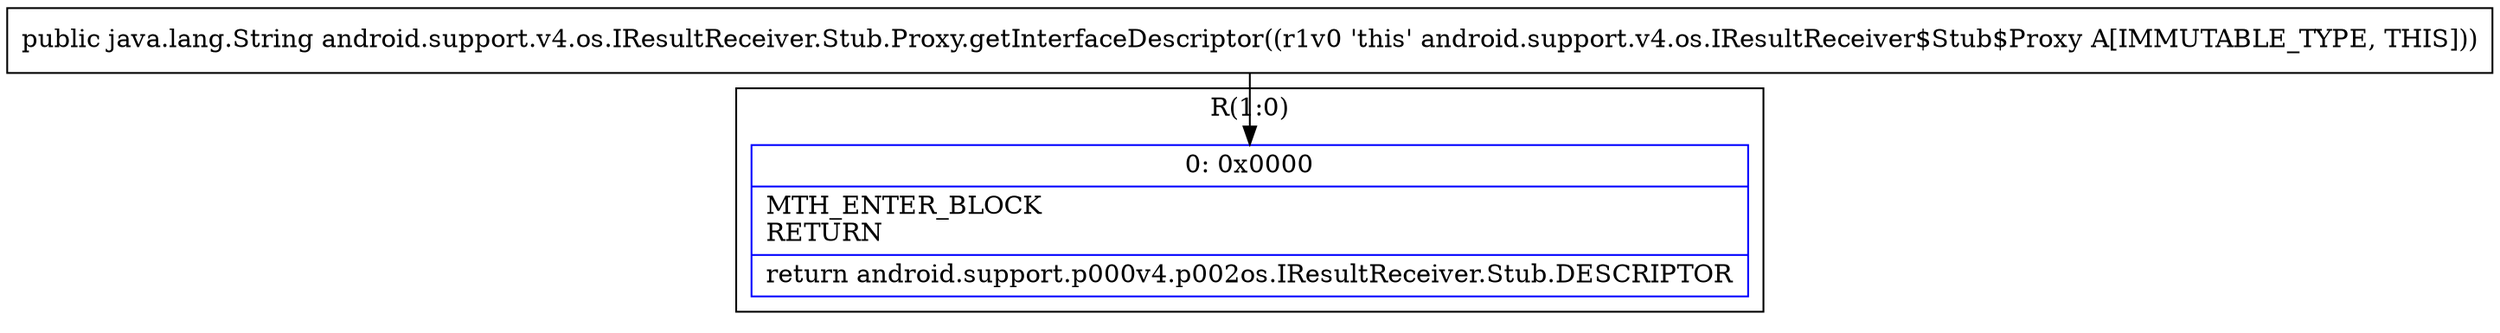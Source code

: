 digraph "CFG forandroid.support.v4.os.IResultReceiver.Stub.Proxy.getInterfaceDescriptor()Ljava\/lang\/String;" {
subgraph cluster_Region_1835969685 {
label = "R(1:0)";
node [shape=record,color=blue];
Node_0 [shape=record,label="{0\:\ 0x0000|MTH_ENTER_BLOCK\lRETURN\l|return android.support.p000v4.p002os.IResultReceiver.Stub.DESCRIPTOR\l}"];
}
MethodNode[shape=record,label="{public java.lang.String android.support.v4.os.IResultReceiver.Stub.Proxy.getInterfaceDescriptor((r1v0 'this' android.support.v4.os.IResultReceiver$Stub$Proxy A[IMMUTABLE_TYPE, THIS])) }"];
MethodNode -> Node_0;
}


